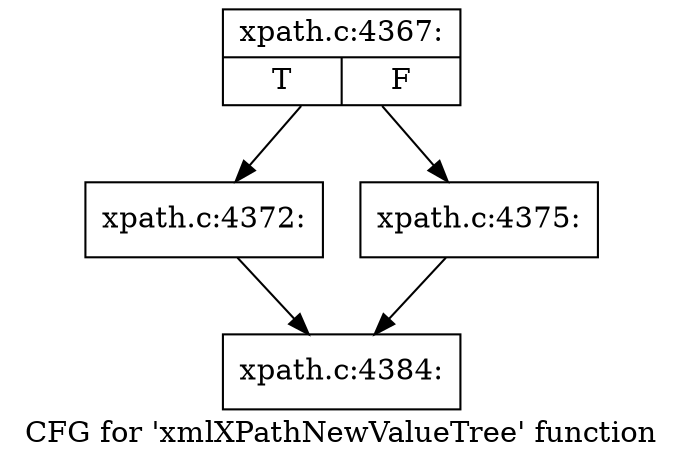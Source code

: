digraph "CFG for 'xmlXPathNewValueTree' function" {
	label="CFG for 'xmlXPathNewValueTree' function";

	Node0x55e6b2589440 [shape=record,label="{xpath.c:4367:|{<s0>T|<s1>F}}"];
	Node0x55e6b2589440 -> Node0x55e6b258b880;
	Node0x55e6b2589440 -> Node0x55e6b258b8d0;
	Node0x55e6b258b880 [shape=record,label="{xpath.c:4372:}"];
	Node0x55e6b258b880 -> Node0x55e6b258ad90;
	Node0x55e6b258b8d0 [shape=record,label="{xpath.c:4375:}"];
	Node0x55e6b258b8d0 -> Node0x55e6b258ad90;
	Node0x55e6b258ad90 [shape=record,label="{xpath.c:4384:}"];
}
